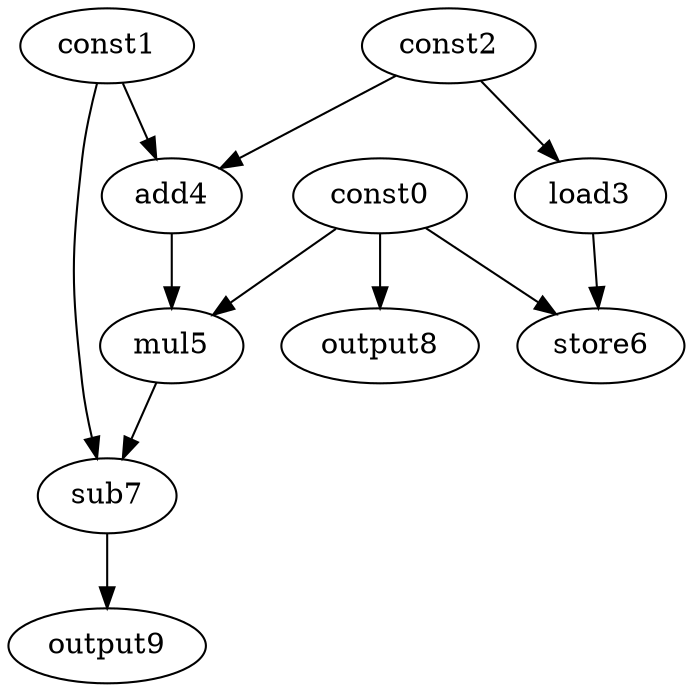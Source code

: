 digraph G { 
const0[opcode=const]; 
const1[opcode=const]; 
const2[opcode=const]; 
load3[opcode=load]; 
add4[opcode=add]; 
mul5[opcode=mul]; 
store6[opcode=store]; 
sub7[opcode=sub]; 
output8[opcode=output]; 
output9[opcode=output]; 
const2->load3[operand=0];
const1->add4[operand=0];
const2->add4[operand=1];
const0->output8[operand=0];
const0->mul5[operand=0];
add4->mul5[operand=1];
const0->store6[operand=0];
load3->store6[operand=1];
const1->sub7[operand=0];
mul5->sub7[operand=1];
sub7->output9[operand=0];
}
